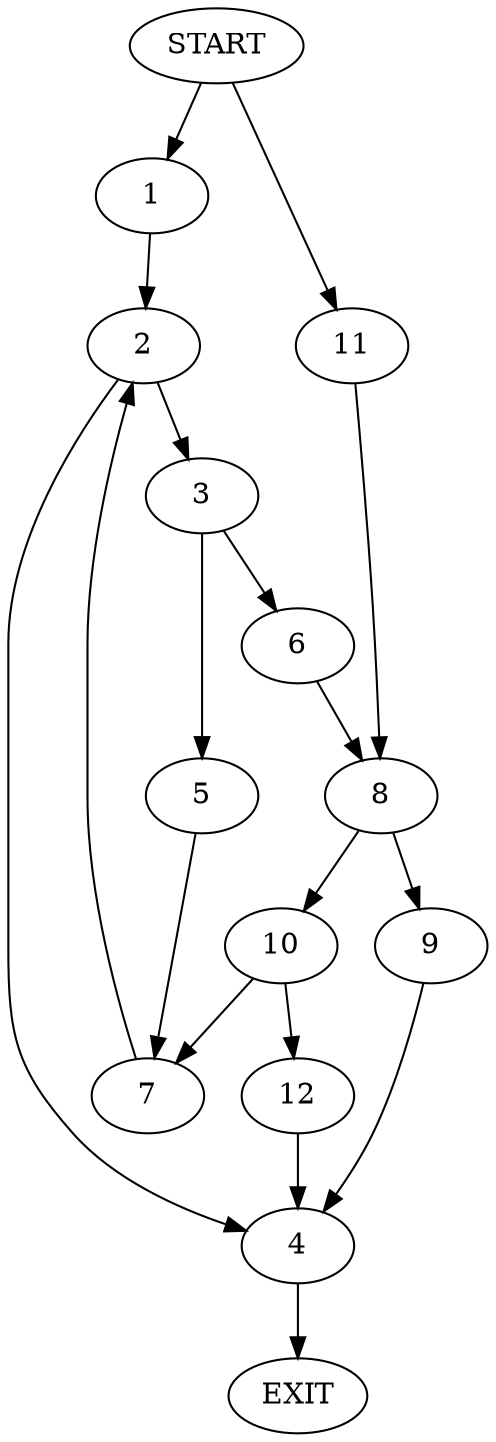 digraph {
0 [label="START"]
13 [label="EXIT"]
0 -> 1
1 -> 2
2 -> 3
2 -> 4
3 -> 5
3 -> 6
4 -> 13
5 -> 7
6 -> 8
7 -> 2
8 -> 9
8 -> 10
0 -> 11
11 -> 8
10 -> 7
10 -> 12
9 -> 4
12 -> 4
}

